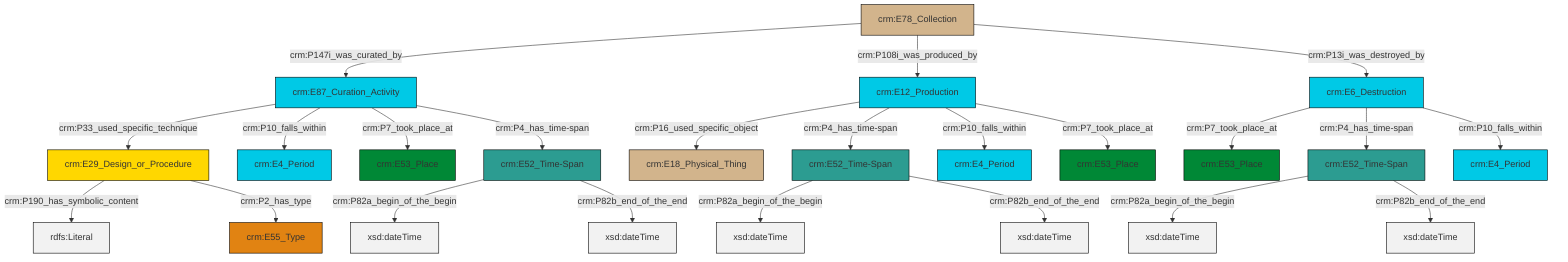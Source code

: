 graph TD
classDef Literal fill:#f2f2f2,stroke:#000000;
classDef CRM_Entity fill:#FFFFFF,stroke:#000000;
classDef Temporal_Entity fill:#00C9E6, stroke:#000000;
classDef Type fill:#E18312, stroke:#000000;
classDef Time-Span fill:#2C9C91, stroke:#000000;
classDef Appellation fill:#FFEB7F, stroke:#000000;
classDef Place fill:#008836, stroke:#000000;
classDef Persistent_Item fill:#B266B2, stroke:#000000;
classDef Conceptual_Object fill:#FFD700, stroke:#000000;
classDef Physical_Thing fill:#D2B48C, stroke:#000000;
classDef Actor fill:#f58aad, stroke:#000000;
classDef PC_Classes fill:#4ce600, stroke:#000000;
classDef Multi fill:#cccccc,stroke:#000000;

0["crm:E12_Production"]:::Temporal_Entity -->|crm:P16_used_specific_object| 1["crm:E18_Physical_Thing"]:::Physical_Thing
0["crm:E12_Production"]:::Temporal_Entity -->|crm:P4_has_time-span| 4["crm:E52_Time-Span"]:::Time-Span
6["crm:E87_Curation_Activity"]:::Temporal_Entity -->|crm:P33_used_specific_technique| 7["crm:E29_Design_or_Procedure"]:::Conceptual_Object
8["crm:E6_Destruction"]:::Temporal_Entity -->|crm:P7_took_place_at| 9["crm:E53_Place"]:::Place
13["crm:E78_Collection"]:::Physical_Thing -->|crm:P147i_was_curated_by| 6["crm:E87_Curation_Activity"]:::Temporal_Entity
2["crm:E52_Time-Span"]:::Time-Span -->|crm:P82a_begin_of_the_begin| 14[xsd:dateTime]:::Literal
13["crm:E78_Collection"]:::Physical_Thing -->|crm:P108i_was_produced_by| 0["crm:E12_Production"]:::Temporal_Entity
7["crm:E29_Design_or_Procedure"]:::Conceptual_Object -->|crm:P190_has_symbolic_content| 15[rdfs:Literal]:::Literal
0["crm:E12_Production"]:::Temporal_Entity -->|crm:P10_falls_within| 16["crm:E4_Period"]:::Temporal_Entity
8["crm:E6_Destruction"]:::Temporal_Entity -->|crm:P4_has_time-span| 2["crm:E52_Time-Span"]:::Time-Span
7["crm:E29_Design_or_Procedure"]:::Conceptual_Object -->|crm:P2_has_type| 19["crm:E55_Type"]:::Type
0["crm:E12_Production"]:::Temporal_Entity -->|crm:P7_took_place_at| 24["crm:E53_Place"]:::Place
13["crm:E78_Collection"]:::Physical_Thing -->|crm:P13i_was_destroyed_by| 8["crm:E6_Destruction"]:::Temporal_Entity
6["crm:E87_Curation_Activity"]:::Temporal_Entity -->|crm:P10_falls_within| 11["crm:E4_Period"]:::Temporal_Entity
4["crm:E52_Time-Span"]:::Time-Span -->|crm:P82a_begin_of_the_begin| 26[xsd:dateTime]:::Literal
6["crm:E87_Curation_Activity"]:::Temporal_Entity -->|crm:P7_took_place_at| 20["crm:E53_Place"]:::Place
4["crm:E52_Time-Span"]:::Time-Span -->|crm:P82b_end_of_the_end| 28[xsd:dateTime]:::Literal
6["crm:E87_Curation_Activity"]:::Temporal_Entity -->|crm:P4_has_time-span| 32["crm:E52_Time-Span"]:::Time-Span
32["crm:E52_Time-Span"]:::Time-Span -->|crm:P82a_begin_of_the_begin| 34[xsd:dateTime]:::Literal
8["crm:E6_Destruction"]:::Temporal_Entity -->|crm:P10_falls_within| 30["crm:E4_Period"]:::Temporal_Entity
2["crm:E52_Time-Span"]:::Time-Span -->|crm:P82b_end_of_the_end| 37[xsd:dateTime]:::Literal
32["crm:E52_Time-Span"]:::Time-Span -->|crm:P82b_end_of_the_end| 38[xsd:dateTime]:::Literal